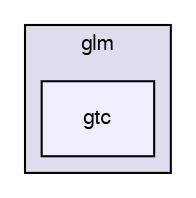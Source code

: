 digraph "glm/gtc" {
  compound=true
  node [ fontsize="10", fontname="FreeSans"];
  edge [ labelfontsize="10", labelfontname="FreeSans"];
  subgraph clusterdir_a18149d1b32e3efeacb0e34a962af4d3 {
    graph [ bgcolor="#ddddee", pencolor="black", label="glm" fontname="FreeSans", fontsize="10", URL="dir_a18149d1b32e3efeacb0e34a962af4d3.html"]
  dir_5421a8671ffa3cebe0a38abc7d91e881 [shape=box, label="gtc", style="filled", fillcolor="#eeeeff", pencolor="black", URL="dir_5421a8671ffa3cebe0a38abc7d91e881.html"];
  }
}
